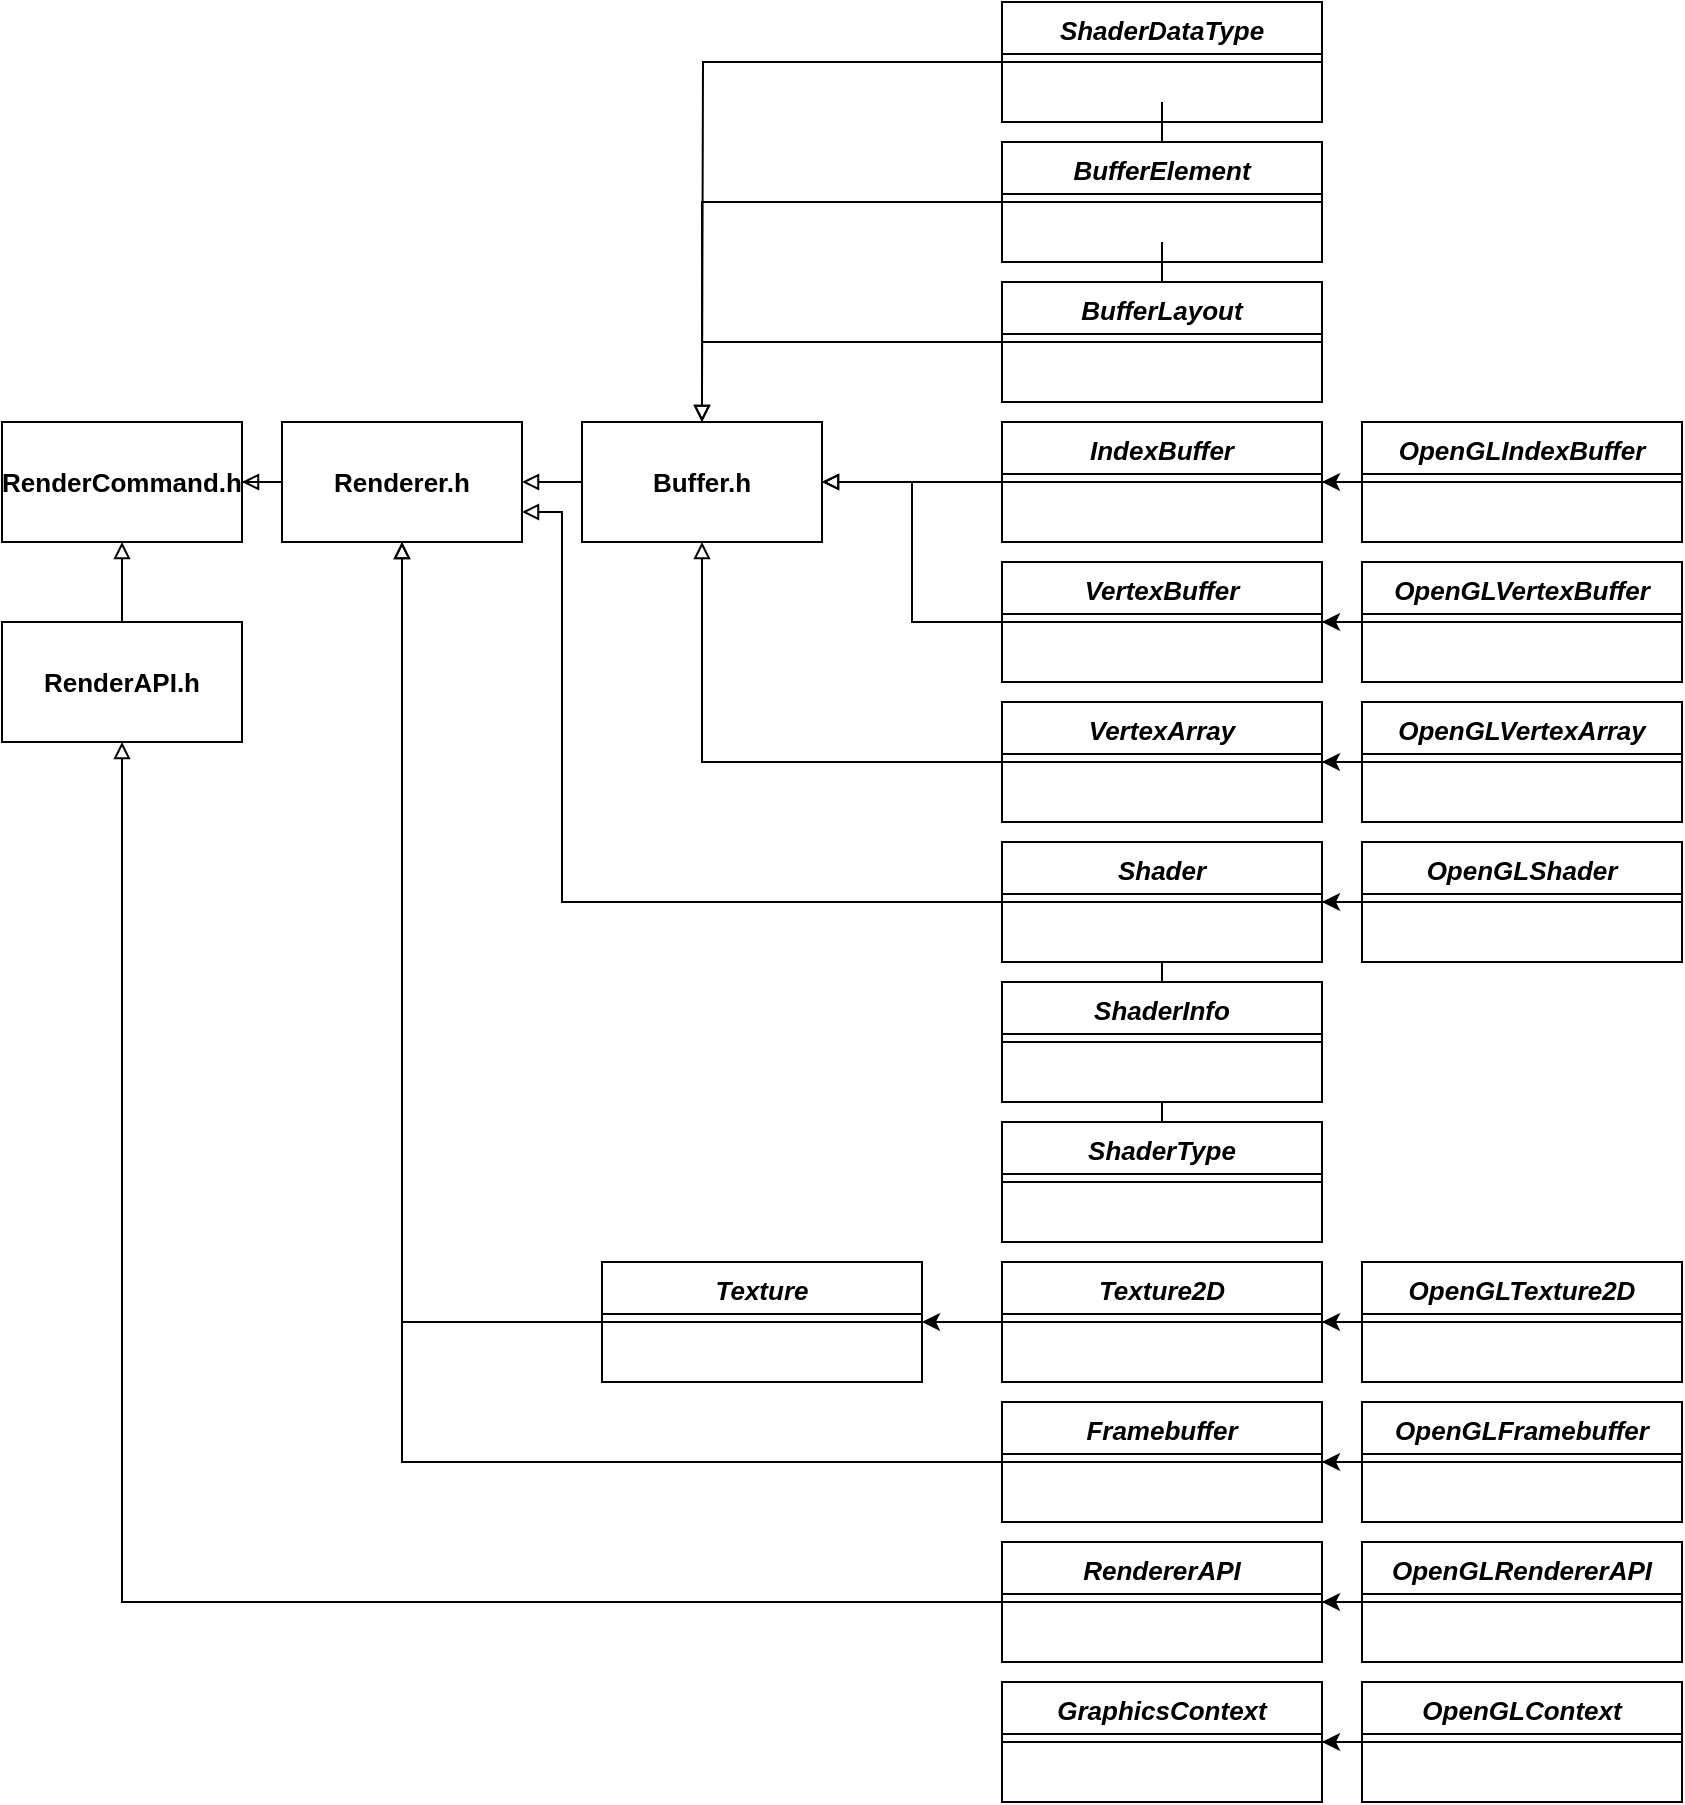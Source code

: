 <mxfile version="21.2.8" type="device">
  <diagram id="C5RBs43oDa-KdzZeNtuy" name="Page-1">
    <mxGraphModel dx="1643" dy="1654" grid="1" gridSize="10" guides="1" tooltips="1" connect="1" arrows="1" fold="1" page="1" pageScale="1" pageWidth="827" pageHeight="1169" math="0" shadow="0">
      <root>
        <mxCell id="WIyWlLk6GJQsqaUBKTNV-0" />
        <mxCell id="WIyWlLk6GJQsqaUBKTNV-1" parent="WIyWlLk6GJQsqaUBKTNV-0" />
        <mxCell id="Zv74qjreSDfRrzPnSEvp-55" style="edgeStyle=orthogonalEdgeStyle;rounded=0;orthogonalLoop=1;jettySize=auto;html=1;entryX=1;entryY=0.5;entryDx=0;entryDy=0;fontStyle=1;fontSize=13;" edge="1" parent="WIyWlLk6GJQsqaUBKTNV-1" source="zkfFHV4jXpPFQw0GAbJ--0" target="Zv74qjreSDfRrzPnSEvp-50">
          <mxGeometry relative="1" as="geometry" />
        </mxCell>
        <mxCell id="zkfFHV4jXpPFQw0GAbJ--0" value="OpenGLVertexBuffer" style="swimlane;fontStyle=3;align=center;verticalAlign=top;childLayout=stackLayout;horizontal=1;startSize=26;horizontalStack=0;resizeParent=1;resizeLast=0;collapsible=1;marginBottom=0;rounded=0;shadow=0;strokeWidth=1;fontSize=13;" parent="WIyWlLk6GJQsqaUBKTNV-1" vertex="1">
          <mxGeometry x="540" y="160" width="160" height="60" as="geometry">
            <mxRectangle x="230" y="140" width="160" height="26" as="alternateBounds" />
          </mxGeometry>
        </mxCell>
        <mxCell id="zkfFHV4jXpPFQw0GAbJ--4" value="" style="line;html=1;strokeWidth=1;align=left;verticalAlign=middle;spacingTop=-1;spacingLeft=3;spacingRight=3;rotatable=0;labelPosition=right;points=[];portConstraint=eastwest;fontStyle=1;fontSize=13;" parent="zkfFHV4jXpPFQw0GAbJ--0" vertex="1">
          <mxGeometry y="26" width="160" height="8" as="geometry" />
        </mxCell>
        <mxCell id="Zv74qjreSDfRrzPnSEvp-5" value="OpenGLContext" style="swimlane;fontStyle=3;align=center;verticalAlign=top;childLayout=stackLayout;horizontal=1;startSize=26;horizontalStack=0;resizeParent=1;resizeLast=0;collapsible=1;marginBottom=0;rounded=0;shadow=0;strokeWidth=1;fontSize=13;" vertex="1" parent="WIyWlLk6GJQsqaUBKTNV-1">
          <mxGeometry x="540" y="720" width="160" height="60" as="geometry">
            <mxRectangle x="230" y="140" width="160" height="26" as="alternateBounds" />
          </mxGeometry>
        </mxCell>
        <mxCell id="Zv74qjreSDfRrzPnSEvp-6" value="" style="line;html=1;strokeWidth=1;align=left;verticalAlign=middle;spacingTop=-1;spacingLeft=3;spacingRight=3;rotatable=0;labelPosition=right;points=[];portConstraint=eastwest;fontStyle=1;fontSize=13;" vertex="1" parent="Zv74qjreSDfRrzPnSEvp-5">
          <mxGeometry y="26" width="160" height="8" as="geometry" />
        </mxCell>
        <mxCell id="Zv74qjreSDfRrzPnSEvp-33" value="" style="edgeStyle=orthogonalEdgeStyle;rounded=0;orthogonalLoop=1;jettySize=auto;html=1;fontStyle=1;fontSize=13;" edge="1" parent="WIyWlLk6GJQsqaUBKTNV-1" source="Zv74qjreSDfRrzPnSEvp-7" target="Zv74qjreSDfRrzPnSEvp-22">
          <mxGeometry relative="1" as="geometry" />
        </mxCell>
        <mxCell id="Zv74qjreSDfRrzPnSEvp-7" value="OpenGLFramebuffer" style="swimlane;fontStyle=3;align=center;verticalAlign=top;childLayout=stackLayout;horizontal=1;startSize=26;horizontalStack=0;resizeParent=1;resizeLast=0;collapsible=1;marginBottom=0;rounded=0;shadow=0;strokeWidth=1;fontSize=13;" vertex="1" parent="WIyWlLk6GJQsqaUBKTNV-1">
          <mxGeometry x="540" y="580" width="160" height="60" as="geometry">
            <mxRectangle x="230" y="140" width="160" height="26" as="alternateBounds" />
          </mxGeometry>
        </mxCell>
        <mxCell id="Zv74qjreSDfRrzPnSEvp-8" value="" style="line;html=1;strokeWidth=1;align=left;verticalAlign=middle;spacingTop=-1;spacingLeft=3;spacingRight=3;rotatable=0;labelPosition=right;points=[];portConstraint=eastwest;fontStyle=1;fontSize=13;" vertex="1" parent="Zv74qjreSDfRrzPnSEvp-7">
          <mxGeometry y="26" width="160" height="8" as="geometry" />
        </mxCell>
        <mxCell id="Zv74qjreSDfRrzPnSEvp-34" value="" style="edgeStyle=orthogonalEdgeStyle;rounded=0;orthogonalLoop=1;jettySize=auto;html=1;fontStyle=1;fontSize=13;" edge="1" parent="WIyWlLk6GJQsqaUBKTNV-1" source="Zv74qjreSDfRrzPnSEvp-9" target="Zv74qjreSDfRrzPnSEvp-24">
          <mxGeometry relative="1" as="geometry" />
        </mxCell>
        <mxCell id="Zv74qjreSDfRrzPnSEvp-9" value="OpenGLRendererAPI" style="swimlane;fontStyle=3;align=center;verticalAlign=top;childLayout=stackLayout;horizontal=1;startSize=26;horizontalStack=0;resizeParent=1;resizeLast=0;collapsible=1;marginBottom=0;rounded=0;shadow=0;strokeWidth=1;fontSize=13;" vertex="1" parent="WIyWlLk6GJQsqaUBKTNV-1">
          <mxGeometry x="540" y="650" width="160" height="60" as="geometry">
            <mxRectangle x="230" y="140" width="160" height="26" as="alternateBounds" />
          </mxGeometry>
        </mxCell>
        <mxCell id="Zv74qjreSDfRrzPnSEvp-10" value="" style="line;html=1;strokeWidth=1;align=left;verticalAlign=middle;spacingTop=-1;spacingLeft=3;spacingRight=3;rotatable=0;labelPosition=right;points=[];portConstraint=eastwest;fontStyle=1;fontSize=13;" vertex="1" parent="Zv74qjreSDfRrzPnSEvp-9">
          <mxGeometry y="26" width="160" height="8" as="geometry" />
        </mxCell>
        <mxCell id="Zv74qjreSDfRrzPnSEvp-35" value="" style="edgeStyle=orthogonalEdgeStyle;rounded=0;orthogonalLoop=1;jettySize=auto;html=1;fontStyle=1;fontSize=13;" edge="1" parent="WIyWlLk6GJQsqaUBKTNV-1" source="Zv74qjreSDfRrzPnSEvp-11" target="Zv74qjreSDfRrzPnSEvp-26">
          <mxGeometry relative="1" as="geometry" />
        </mxCell>
        <mxCell id="Zv74qjreSDfRrzPnSEvp-11" value="OpenGLShader" style="swimlane;fontStyle=3;align=center;verticalAlign=top;childLayout=stackLayout;horizontal=1;startSize=26;horizontalStack=0;resizeParent=1;resizeLast=0;collapsible=1;marginBottom=0;rounded=0;shadow=0;strokeWidth=1;fontSize=13;" vertex="1" parent="WIyWlLk6GJQsqaUBKTNV-1">
          <mxGeometry x="540" y="300" width="160" height="60" as="geometry">
            <mxRectangle x="230" y="140" width="160" height="26" as="alternateBounds" />
          </mxGeometry>
        </mxCell>
        <mxCell id="Zv74qjreSDfRrzPnSEvp-12" value="" style="line;html=1;strokeWidth=1;align=left;verticalAlign=middle;spacingTop=-1;spacingLeft=3;spacingRight=3;rotatable=0;labelPosition=right;points=[];portConstraint=eastwest;fontStyle=1;fontSize=13;" vertex="1" parent="Zv74qjreSDfRrzPnSEvp-11">
          <mxGeometry y="26" width="160" height="8" as="geometry" />
        </mxCell>
        <mxCell id="Zv74qjreSDfRrzPnSEvp-36" value="" style="edgeStyle=orthogonalEdgeStyle;rounded=0;orthogonalLoop=1;jettySize=auto;html=1;fontStyle=1;fontSize=13;" edge="1" parent="WIyWlLk6GJQsqaUBKTNV-1" source="Zv74qjreSDfRrzPnSEvp-13" target="Zv74qjreSDfRrzPnSEvp-28">
          <mxGeometry relative="1" as="geometry" />
        </mxCell>
        <mxCell id="Zv74qjreSDfRrzPnSEvp-13" value="OpenGLTexture2D" style="swimlane;fontStyle=3;align=center;verticalAlign=top;childLayout=stackLayout;horizontal=1;startSize=26;horizontalStack=0;resizeParent=1;resizeLast=0;collapsible=1;marginBottom=0;rounded=0;shadow=0;strokeWidth=1;fontSize=13;" vertex="1" parent="WIyWlLk6GJQsqaUBKTNV-1">
          <mxGeometry x="540" y="510" width="160" height="60" as="geometry">
            <mxRectangle x="230" y="140" width="160" height="26" as="alternateBounds" />
          </mxGeometry>
        </mxCell>
        <mxCell id="Zv74qjreSDfRrzPnSEvp-14" value="" style="line;html=1;strokeWidth=1;align=left;verticalAlign=middle;spacingTop=-1;spacingLeft=3;spacingRight=3;rotatable=0;labelPosition=right;points=[];portConstraint=eastwest;fontStyle=1;fontSize=13;" vertex="1" parent="Zv74qjreSDfRrzPnSEvp-13">
          <mxGeometry y="26" width="160" height="8" as="geometry" />
        </mxCell>
        <mxCell id="Zv74qjreSDfRrzPnSEvp-37" value="" style="edgeStyle=orthogonalEdgeStyle;rounded=0;orthogonalLoop=1;jettySize=auto;html=1;fontStyle=1;fontSize=13;" edge="1" parent="WIyWlLk6GJQsqaUBKTNV-1" source="Zv74qjreSDfRrzPnSEvp-15" target="Zv74qjreSDfRrzPnSEvp-30">
          <mxGeometry relative="1" as="geometry" />
        </mxCell>
        <mxCell id="Zv74qjreSDfRrzPnSEvp-15" value="OpenGLVertexArray" style="swimlane;fontStyle=3;align=center;verticalAlign=top;childLayout=stackLayout;horizontal=1;startSize=26;horizontalStack=0;resizeParent=1;resizeLast=0;collapsible=1;marginBottom=0;rounded=0;shadow=0;strokeWidth=1;fontSize=13;" vertex="1" parent="WIyWlLk6GJQsqaUBKTNV-1">
          <mxGeometry x="540" y="230" width="160" height="60" as="geometry">
            <mxRectangle x="230" y="140" width="160" height="26" as="alternateBounds" />
          </mxGeometry>
        </mxCell>
        <mxCell id="Zv74qjreSDfRrzPnSEvp-16" value="" style="line;html=1;strokeWidth=1;align=left;verticalAlign=middle;spacingTop=-1;spacingLeft=3;spacingRight=3;rotatable=0;labelPosition=right;points=[];portConstraint=eastwest;fontStyle=1;fontSize=13;" vertex="1" parent="Zv74qjreSDfRrzPnSEvp-15">
          <mxGeometry y="26" width="160" height="8" as="geometry" />
        </mxCell>
        <mxCell id="Zv74qjreSDfRrzPnSEvp-19" value="GraphicsContext" style="swimlane;fontStyle=3;align=center;verticalAlign=top;childLayout=stackLayout;horizontal=1;startSize=26;horizontalStack=0;resizeParent=1;resizeLast=0;collapsible=1;marginBottom=0;rounded=0;shadow=0;strokeWidth=1;fontSize=13;" vertex="1" parent="WIyWlLk6GJQsqaUBKTNV-1">
          <mxGeometry x="360" y="720" width="160" height="60" as="geometry">
            <mxRectangle x="230" y="140" width="160" height="26" as="alternateBounds" />
          </mxGeometry>
        </mxCell>
        <mxCell id="Zv74qjreSDfRrzPnSEvp-20" value="" style="line;html=1;strokeWidth=1;align=left;verticalAlign=middle;spacingTop=-1;spacingLeft=3;spacingRight=3;rotatable=0;labelPosition=right;points=[];portConstraint=eastwest;fontStyle=1;fontSize=13;" vertex="1" parent="Zv74qjreSDfRrzPnSEvp-19">
          <mxGeometry y="26" width="160" height="8" as="geometry" />
        </mxCell>
        <mxCell id="Zv74qjreSDfRrzPnSEvp-109" style="edgeStyle=orthogonalEdgeStyle;rounded=0;orthogonalLoop=1;jettySize=auto;html=1;entryX=0.5;entryY=1;entryDx=0;entryDy=0;endArrow=block;endFill=0;fontStyle=1;fontSize=13;" edge="1" parent="WIyWlLk6GJQsqaUBKTNV-1" source="Zv74qjreSDfRrzPnSEvp-21" target="Zv74qjreSDfRrzPnSEvp-87">
          <mxGeometry relative="1" as="geometry" />
        </mxCell>
        <mxCell id="Zv74qjreSDfRrzPnSEvp-21" value="Framebuffer" style="swimlane;fontStyle=3;align=center;verticalAlign=top;childLayout=stackLayout;horizontal=1;startSize=26;horizontalStack=0;resizeParent=1;resizeLast=0;collapsible=1;marginBottom=0;rounded=0;shadow=0;strokeWidth=1;fontSize=13;" vertex="1" parent="WIyWlLk6GJQsqaUBKTNV-1">
          <mxGeometry x="360" y="580" width="160" height="60" as="geometry">
            <mxRectangle x="230" y="140" width="160" height="26" as="alternateBounds" />
          </mxGeometry>
        </mxCell>
        <mxCell id="Zv74qjreSDfRrzPnSEvp-22" value="" style="line;html=1;strokeWidth=1;align=left;verticalAlign=middle;spacingTop=-1;spacingLeft=3;spacingRight=3;rotatable=0;labelPosition=right;points=[];portConstraint=eastwest;fontStyle=1;fontSize=13;" vertex="1" parent="Zv74qjreSDfRrzPnSEvp-21">
          <mxGeometry y="26" width="160" height="8" as="geometry" />
        </mxCell>
        <mxCell id="Zv74qjreSDfRrzPnSEvp-114" style="edgeStyle=orthogonalEdgeStyle;rounded=0;orthogonalLoop=1;jettySize=auto;html=1;entryX=0.5;entryY=1;entryDx=0;entryDy=0;endArrow=block;endFill=0;fontStyle=1;fontSize=13;" edge="1" parent="WIyWlLk6GJQsqaUBKTNV-1" source="Zv74qjreSDfRrzPnSEvp-23" target="Zv74qjreSDfRrzPnSEvp-112">
          <mxGeometry relative="1" as="geometry" />
        </mxCell>
        <mxCell id="Zv74qjreSDfRrzPnSEvp-23" value="RendererAPI" style="swimlane;fontStyle=3;align=center;verticalAlign=top;childLayout=stackLayout;horizontal=1;startSize=26;horizontalStack=0;resizeParent=1;resizeLast=0;collapsible=1;marginBottom=0;rounded=0;shadow=0;strokeWidth=1;fontSize=13;" vertex="1" parent="WIyWlLk6GJQsqaUBKTNV-1">
          <mxGeometry x="360" y="650" width="160" height="60" as="geometry">
            <mxRectangle x="230" y="140" width="160" height="26" as="alternateBounds" />
          </mxGeometry>
        </mxCell>
        <mxCell id="Zv74qjreSDfRrzPnSEvp-24" value="" style="line;html=1;strokeWidth=1;align=left;verticalAlign=middle;spacingTop=-1;spacingLeft=3;spacingRight=3;rotatable=0;labelPosition=right;points=[];portConstraint=eastwest;fontStyle=1;fontSize=13;" vertex="1" parent="Zv74qjreSDfRrzPnSEvp-23">
          <mxGeometry y="26" width="160" height="8" as="geometry" />
        </mxCell>
        <mxCell id="Zv74qjreSDfRrzPnSEvp-91" style="edgeStyle=orthogonalEdgeStyle;rounded=0;orthogonalLoop=1;jettySize=auto;html=1;entryX=1;entryY=0.75;entryDx=0;entryDy=0;endArrow=block;endFill=0;fontStyle=1;fontSize=13;" edge="1" parent="WIyWlLk6GJQsqaUBKTNV-1" source="Zv74qjreSDfRrzPnSEvp-25" target="Zv74qjreSDfRrzPnSEvp-87">
          <mxGeometry relative="1" as="geometry">
            <Array as="points">
              <mxPoint x="140" y="330" />
              <mxPoint x="140" y="135" />
            </Array>
          </mxGeometry>
        </mxCell>
        <mxCell id="Zv74qjreSDfRrzPnSEvp-25" value="Shader" style="swimlane;fontStyle=3;align=center;verticalAlign=top;childLayout=stackLayout;horizontal=1;startSize=26;horizontalStack=0;resizeParent=1;resizeLast=0;collapsible=1;marginBottom=0;rounded=0;shadow=0;strokeWidth=1;fontSize=13;" vertex="1" parent="WIyWlLk6GJQsqaUBKTNV-1">
          <mxGeometry x="360" y="300" width="160" height="60" as="geometry">
            <mxRectangle x="230" y="140" width="160" height="26" as="alternateBounds" />
          </mxGeometry>
        </mxCell>
        <mxCell id="Zv74qjreSDfRrzPnSEvp-26" value="" style="line;html=1;strokeWidth=1;align=left;verticalAlign=middle;spacingTop=-1;spacingLeft=3;spacingRight=3;rotatable=0;labelPosition=right;points=[];portConstraint=eastwest;fontStyle=1;fontSize=13;" vertex="1" parent="Zv74qjreSDfRrzPnSEvp-25">
          <mxGeometry y="26" width="160" height="8" as="geometry" />
        </mxCell>
        <mxCell id="Zv74qjreSDfRrzPnSEvp-79" value="" style="edgeStyle=orthogonalEdgeStyle;rounded=0;orthogonalLoop=1;jettySize=auto;html=1;fontStyle=1;fontSize=13;" edge="1" parent="WIyWlLk6GJQsqaUBKTNV-1" source="Zv74qjreSDfRrzPnSEvp-27" target="Zv74qjreSDfRrzPnSEvp-77">
          <mxGeometry relative="1" as="geometry" />
        </mxCell>
        <mxCell id="Zv74qjreSDfRrzPnSEvp-27" value="Texture2D" style="swimlane;fontStyle=3;align=center;verticalAlign=top;childLayout=stackLayout;horizontal=1;startSize=26;horizontalStack=0;resizeParent=1;resizeLast=0;collapsible=1;marginBottom=0;rounded=0;shadow=0;strokeWidth=1;fontSize=13;" vertex="1" parent="WIyWlLk6GJQsqaUBKTNV-1">
          <mxGeometry x="360" y="510" width="160" height="60" as="geometry">
            <mxRectangle x="230" y="140" width="160" height="26" as="alternateBounds" />
          </mxGeometry>
        </mxCell>
        <mxCell id="Zv74qjreSDfRrzPnSEvp-28" value="" style="line;html=1;strokeWidth=1;align=left;verticalAlign=middle;spacingTop=-1;spacingLeft=3;spacingRight=3;rotatable=0;labelPosition=right;points=[];portConstraint=eastwest;fontStyle=1;fontSize=13;" vertex="1" parent="Zv74qjreSDfRrzPnSEvp-27">
          <mxGeometry y="26" width="160" height="8" as="geometry" />
        </mxCell>
        <mxCell id="Zv74qjreSDfRrzPnSEvp-83" style="edgeStyle=orthogonalEdgeStyle;rounded=0;orthogonalLoop=1;jettySize=auto;html=1;entryX=0.5;entryY=1;entryDx=0;entryDy=0;endArrow=block;endFill=0;fontStyle=1;fontSize=13;" edge="1" parent="WIyWlLk6GJQsqaUBKTNV-1" source="Zv74qjreSDfRrzPnSEvp-29" target="Zv74qjreSDfRrzPnSEvp-62">
          <mxGeometry relative="1" as="geometry" />
        </mxCell>
        <mxCell id="Zv74qjreSDfRrzPnSEvp-29" value="VertexArray" style="swimlane;fontStyle=3;align=center;verticalAlign=top;childLayout=stackLayout;horizontal=1;startSize=26;horizontalStack=0;resizeParent=1;resizeLast=0;collapsible=1;marginBottom=0;rounded=0;shadow=0;strokeWidth=1;fontSize=13;" vertex="1" parent="WIyWlLk6GJQsqaUBKTNV-1">
          <mxGeometry x="360" y="230" width="160" height="60" as="geometry">
            <mxRectangle x="230" y="140" width="160" height="26" as="alternateBounds" />
          </mxGeometry>
        </mxCell>
        <mxCell id="Zv74qjreSDfRrzPnSEvp-30" value="" style="line;html=1;strokeWidth=1;align=left;verticalAlign=middle;spacingTop=-1;spacingLeft=3;spacingRight=3;rotatable=0;labelPosition=right;points=[];portConstraint=eastwest;fontStyle=1;fontSize=13;" vertex="1" parent="Zv74qjreSDfRrzPnSEvp-29">
          <mxGeometry y="26" width="160" height="8" as="geometry" />
        </mxCell>
        <mxCell id="Zv74qjreSDfRrzPnSEvp-32" value="" style="edgeStyle=orthogonalEdgeStyle;rounded=0;orthogonalLoop=1;jettySize=auto;html=1;fontStyle=1;fontSize=13;" edge="1" parent="WIyWlLk6GJQsqaUBKTNV-1" source="Zv74qjreSDfRrzPnSEvp-6" target="Zv74qjreSDfRrzPnSEvp-20">
          <mxGeometry relative="1" as="geometry" />
        </mxCell>
        <mxCell id="Zv74qjreSDfRrzPnSEvp-47" value="OpenGLIndexBuffer" style="swimlane;fontStyle=3;align=center;verticalAlign=top;childLayout=stackLayout;horizontal=1;startSize=26;horizontalStack=0;resizeParent=1;resizeLast=0;collapsible=1;marginBottom=0;rounded=0;shadow=0;strokeWidth=1;fontSize=13;" vertex="1" parent="WIyWlLk6GJQsqaUBKTNV-1">
          <mxGeometry x="540" y="90" width="160" height="60" as="geometry">
            <mxRectangle x="230" y="140" width="160" height="26" as="alternateBounds" />
          </mxGeometry>
        </mxCell>
        <mxCell id="Zv74qjreSDfRrzPnSEvp-48" value="" style="line;html=1;strokeWidth=1;align=left;verticalAlign=middle;spacingTop=-1;spacingLeft=3;spacingRight=3;rotatable=0;labelPosition=right;points=[];portConstraint=eastwest;fontStyle=1;fontSize=13;" vertex="1" parent="Zv74qjreSDfRrzPnSEvp-47">
          <mxGeometry y="26" width="160" height="8" as="geometry" />
        </mxCell>
        <mxCell id="Zv74qjreSDfRrzPnSEvp-57" style="edgeStyle=orthogonalEdgeStyle;rounded=0;orthogonalLoop=1;jettySize=auto;html=1;entryX=1;entryY=0.5;entryDx=0;entryDy=0;endArrow=block;endFill=0;fontStyle=1;fontSize=13;" edge="1" parent="WIyWlLk6GJQsqaUBKTNV-1" source="Zv74qjreSDfRrzPnSEvp-50" target="Zv74qjreSDfRrzPnSEvp-62">
          <mxGeometry relative="1" as="geometry">
            <mxPoint x="290" y="120" as="targetPoint" />
          </mxGeometry>
        </mxCell>
        <mxCell id="Zv74qjreSDfRrzPnSEvp-50" value="VertexBuffer" style="swimlane;fontStyle=3;align=center;verticalAlign=top;childLayout=stackLayout;horizontal=1;startSize=26;horizontalStack=0;resizeParent=1;resizeLast=0;collapsible=1;marginBottom=0;rounded=0;shadow=0;strokeWidth=1;fontSize=13;" vertex="1" parent="WIyWlLk6GJQsqaUBKTNV-1">
          <mxGeometry x="360" y="160" width="160" height="60" as="geometry">
            <mxRectangle x="230" y="140" width="160" height="26" as="alternateBounds" />
          </mxGeometry>
        </mxCell>
        <mxCell id="Zv74qjreSDfRrzPnSEvp-51" value="" style="line;html=1;strokeWidth=1;align=left;verticalAlign=middle;spacingTop=-1;spacingLeft=3;spacingRight=3;rotatable=0;labelPosition=right;points=[];portConstraint=eastwest;fontStyle=1;fontSize=13;" vertex="1" parent="Zv74qjreSDfRrzPnSEvp-50">
          <mxGeometry y="26" width="160" height="8" as="geometry" />
        </mxCell>
        <mxCell id="Zv74qjreSDfRrzPnSEvp-54" value="" style="edgeStyle=orthogonalEdgeStyle;rounded=0;orthogonalLoop=1;jettySize=auto;html=1;entryX=1;entryY=0.5;entryDx=0;entryDy=0;fontStyle=1;fontSize=13;" edge="1" parent="WIyWlLk6GJQsqaUBKTNV-1" source="Zv74qjreSDfRrzPnSEvp-47" target="Zv74qjreSDfRrzPnSEvp-52">
          <mxGeometry relative="1" as="geometry">
            <mxPoint x="540" y="190" as="sourcePoint" />
            <mxPoint x="290" y="120" as="targetPoint" />
          </mxGeometry>
        </mxCell>
        <mxCell id="Zv74qjreSDfRrzPnSEvp-58" style="edgeStyle=orthogonalEdgeStyle;rounded=0;orthogonalLoop=1;jettySize=auto;html=1;entryX=1;entryY=0.5;entryDx=0;entryDy=0;endArrow=block;endFill=0;fontStyle=1;fontSize=13;" edge="1" parent="WIyWlLk6GJQsqaUBKTNV-1" source="Zv74qjreSDfRrzPnSEvp-52" target="Zv74qjreSDfRrzPnSEvp-62">
          <mxGeometry relative="1" as="geometry">
            <mxPoint x="290" y="120" as="targetPoint" />
          </mxGeometry>
        </mxCell>
        <mxCell id="Zv74qjreSDfRrzPnSEvp-52" value="IndexBuffer" style="swimlane;fontStyle=3;align=center;verticalAlign=top;childLayout=stackLayout;horizontal=1;startSize=26;horizontalStack=0;resizeParent=1;resizeLast=0;collapsible=1;marginBottom=0;rounded=0;shadow=0;strokeWidth=1;fontSize=13;" vertex="1" parent="WIyWlLk6GJQsqaUBKTNV-1">
          <mxGeometry x="360" y="90" width="160" height="60" as="geometry">
            <mxRectangle x="230" y="140" width="160" height="26" as="alternateBounds" />
          </mxGeometry>
        </mxCell>
        <mxCell id="Zv74qjreSDfRrzPnSEvp-53" value="" style="line;html=1;strokeWidth=1;align=left;verticalAlign=middle;spacingTop=-1;spacingLeft=3;spacingRight=3;rotatable=0;labelPosition=right;points=[];portConstraint=eastwest;fontStyle=1;fontSize=13;" vertex="1" parent="Zv74qjreSDfRrzPnSEvp-52">
          <mxGeometry y="26" width="160" height="8" as="geometry" />
        </mxCell>
        <mxCell id="Zv74qjreSDfRrzPnSEvp-61" style="edgeStyle=orthogonalEdgeStyle;rounded=0;orthogonalLoop=1;jettySize=auto;html=1;endArrow=block;endFill=0;fontStyle=1;fontSize=13;" edge="1" parent="WIyWlLk6GJQsqaUBKTNV-1" source="Zv74qjreSDfRrzPnSEvp-59">
          <mxGeometry relative="1" as="geometry">
            <mxPoint x="210" y="90" as="targetPoint" />
            <Array as="points">
              <mxPoint x="210" y="50" />
            </Array>
          </mxGeometry>
        </mxCell>
        <mxCell id="Zv74qjreSDfRrzPnSEvp-65" value="" style="edgeStyle=orthogonalEdgeStyle;rounded=0;orthogonalLoop=1;jettySize=auto;html=1;endArrow=none;endFill=0;fontStyle=1;fontSize=13;" edge="1" parent="WIyWlLk6GJQsqaUBKTNV-1" source="Zv74qjreSDfRrzPnSEvp-59" target="Zv74qjreSDfRrzPnSEvp-63">
          <mxGeometry relative="1" as="geometry" />
        </mxCell>
        <mxCell id="Zv74qjreSDfRrzPnSEvp-59" value="BufferLayout" style="swimlane;fontStyle=3;align=center;verticalAlign=top;childLayout=stackLayout;horizontal=1;startSize=26;horizontalStack=0;resizeParent=1;resizeLast=0;collapsible=1;marginBottom=0;rounded=0;shadow=0;strokeWidth=1;fontSize=13;" vertex="1" parent="WIyWlLk6GJQsqaUBKTNV-1">
          <mxGeometry x="360" y="20" width="160" height="60" as="geometry">
            <mxRectangle x="230" y="140" width="160" height="26" as="alternateBounds" />
          </mxGeometry>
        </mxCell>
        <mxCell id="Zv74qjreSDfRrzPnSEvp-60" value="" style="line;html=1;strokeWidth=1;align=left;verticalAlign=middle;spacingTop=-1;spacingLeft=3;spacingRight=3;rotatable=0;labelPosition=right;points=[];portConstraint=eastwest;fontStyle=1;fontSize=13;" vertex="1" parent="Zv74qjreSDfRrzPnSEvp-59">
          <mxGeometry y="26" width="160" height="8" as="geometry" />
        </mxCell>
        <mxCell id="Zv74qjreSDfRrzPnSEvp-89" value="" style="edgeStyle=orthogonalEdgeStyle;rounded=0;orthogonalLoop=1;jettySize=auto;html=1;endArrow=block;endFill=0;fontStyle=1;fontSize=13;" edge="1" parent="WIyWlLk6GJQsqaUBKTNV-1" source="Zv74qjreSDfRrzPnSEvp-62" target="Zv74qjreSDfRrzPnSEvp-87">
          <mxGeometry relative="1" as="geometry" />
        </mxCell>
        <mxCell id="Zv74qjreSDfRrzPnSEvp-62" value="Buffer.h" style="rounded=0;whiteSpace=wrap;html=1;fontStyle=1;fontSize=13;" vertex="1" parent="WIyWlLk6GJQsqaUBKTNV-1">
          <mxGeometry x="150" y="90" width="120" height="60" as="geometry" />
        </mxCell>
        <mxCell id="Zv74qjreSDfRrzPnSEvp-68" value="" style="edgeStyle=orthogonalEdgeStyle;rounded=0;orthogonalLoop=1;jettySize=auto;html=1;endArrow=none;endFill=0;fontStyle=1;fontSize=13;" edge="1" parent="WIyWlLk6GJQsqaUBKTNV-1" source="Zv74qjreSDfRrzPnSEvp-63" target="Zv74qjreSDfRrzPnSEvp-66">
          <mxGeometry relative="1" as="geometry" />
        </mxCell>
        <mxCell id="Zv74qjreSDfRrzPnSEvp-81" style="edgeStyle=orthogonalEdgeStyle;rounded=0;orthogonalLoop=1;jettySize=auto;html=1;entryX=0.5;entryY=0;entryDx=0;entryDy=0;endArrow=block;endFill=0;fontStyle=1;fontSize=13;" edge="1" parent="WIyWlLk6GJQsqaUBKTNV-1" source="Zv74qjreSDfRrzPnSEvp-63" target="Zv74qjreSDfRrzPnSEvp-62">
          <mxGeometry relative="1" as="geometry" />
        </mxCell>
        <mxCell id="Zv74qjreSDfRrzPnSEvp-63" value="BufferElement" style="swimlane;fontStyle=3;align=center;verticalAlign=top;childLayout=stackLayout;horizontal=1;startSize=26;horizontalStack=0;resizeParent=1;resizeLast=0;collapsible=1;marginBottom=0;rounded=0;shadow=0;strokeWidth=1;fontSize=13;" vertex="1" parent="WIyWlLk6GJQsqaUBKTNV-1">
          <mxGeometry x="360" y="-50" width="160" height="60" as="geometry">
            <mxRectangle x="230" y="140" width="160" height="26" as="alternateBounds" />
          </mxGeometry>
        </mxCell>
        <mxCell id="Zv74qjreSDfRrzPnSEvp-64" value="" style="line;html=1;strokeWidth=1;align=left;verticalAlign=middle;spacingTop=-1;spacingLeft=3;spacingRight=3;rotatable=0;labelPosition=right;points=[];portConstraint=eastwest;fontStyle=1;fontSize=13;" vertex="1" parent="Zv74qjreSDfRrzPnSEvp-63">
          <mxGeometry y="26" width="160" height="8" as="geometry" />
        </mxCell>
        <mxCell id="Zv74qjreSDfRrzPnSEvp-82" style="edgeStyle=orthogonalEdgeStyle;rounded=0;orthogonalLoop=1;jettySize=auto;html=1;endArrow=none;endFill=0;fontStyle=1;fontSize=13;" edge="1" parent="WIyWlLk6GJQsqaUBKTNV-1" source="Zv74qjreSDfRrzPnSEvp-66">
          <mxGeometry relative="1" as="geometry">
            <mxPoint x="210" y="80" as="targetPoint" />
          </mxGeometry>
        </mxCell>
        <mxCell id="Zv74qjreSDfRrzPnSEvp-66" value="ShaderDataType" style="swimlane;fontStyle=3;align=center;verticalAlign=top;childLayout=stackLayout;horizontal=1;startSize=26;horizontalStack=0;resizeParent=1;resizeLast=0;collapsible=1;marginBottom=0;rounded=0;shadow=0;strokeWidth=1;fontSize=13;" vertex="1" parent="WIyWlLk6GJQsqaUBKTNV-1">
          <mxGeometry x="360" y="-120" width="160" height="60" as="geometry">
            <mxRectangle x="230" y="140" width="160" height="26" as="alternateBounds" />
          </mxGeometry>
        </mxCell>
        <mxCell id="Zv74qjreSDfRrzPnSEvp-67" value="" style="line;html=1;strokeWidth=1;align=left;verticalAlign=middle;spacingTop=-1;spacingLeft=3;spacingRight=3;rotatable=0;labelPosition=right;points=[];portConstraint=eastwest;fontStyle=1;fontSize=13;" vertex="1" parent="Zv74qjreSDfRrzPnSEvp-66">
          <mxGeometry y="26" width="160" height="8" as="geometry" />
        </mxCell>
        <mxCell id="Zv74qjreSDfRrzPnSEvp-93" style="edgeStyle=orthogonalEdgeStyle;rounded=0;orthogonalLoop=1;jettySize=auto;html=1;entryX=0.5;entryY=1;entryDx=0;entryDy=0;endArrow=block;endFill=0;fontStyle=1;fontSize=13;" edge="1" parent="WIyWlLk6GJQsqaUBKTNV-1" source="Zv74qjreSDfRrzPnSEvp-77" target="Zv74qjreSDfRrzPnSEvp-87">
          <mxGeometry relative="1" as="geometry" />
        </mxCell>
        <mxCell id="Zv74qjreSDfRrzPnSEvp-77" value="Texture" style="swimlane;fontStyle=3;align=center;verticalAlign=top;childLayout=stackLayout;horizontal=1;startSize=26;horizontalStack=0;resizeParent=1;resizeLast=0;collapsible=1;marginBottom=0;rounded=0;shadow=0;strokeWidth=1;fontSize=13;" vertex="1" parent="WIyWlLk6GJQsqaUBKTNV-1">
          <mxGeometry x="160" y="510" width="160" height="60" as="geometry">
            <mxRectangle x="230" y="140" width="160" height="26" as="alternateBounds" />
          </mxGeometry>
        </mxCell>
        <mxCell id="Zv74qjreSDfRrzPnSEvp-78" value="" style="line;html=1;strokeWidth=1;align=left;verticalAlign=middle;spacingTop=-1;spacingLeft=3;spacingRight=3;rotatable=0;labelPosition=right;points=[];portConstraint=eastwest;fontStyle=1;fontSize=13;" vertex="1" parent="Zv74qjreSDfRrzPnSEvp-77">
          <mxGeometry y="26" width="160" height="8" as="geometry" />
        </mxCell>
        <mxCell id="Zv74qjreSDfRrzPnSEvp-106" style="edgeStyle=orthogonalEdgeStyle;rounded=0;orthogonalLoop=1;jettySize=auto;html=1;entryX=1;entryY=0.5;entryDx=0;entryDy=0;endArrow=block;endFill=0;fontStyle=1;fontSize=13;" edge="1" parent="WIyWlLk6GJQsqaUBKTNV-1" source="Zv74qjreSDfRrzPnSEvp-87" target="Zv74qjreSDfRrzPnSEvp-103">
          <mxGeometry relative="1" as="geometry" />
        </mxCell>
        <mxCell id="Zv74qjreSDfRrzPnSEvp-87" value="Renderer.h" style="rounded=0;whiteSpace=wrap;html=1;fontStyle=1;fontSize=13;" vertex="1" parent="WIyWlLk6GJQsqaUBKTNV-1">
          <mxGeometry y="90" width="120" height="60" as="geometry" />
        </mxCell>
        <mxCell id="Zv74qjreSDfRrzPnSEvp-96" value="ShaderInfo" style="swimlane;fontStyle=3;align=center;verticalAlign=top;childLayout=stackLayout;horizontal=1;startSize=26;horizontalStack=0;resizeParent=1;resizeLast=0;collapsible=1;marginBottom=0;rounded=0;shadow=0;strokeWidth=1;fontSize=13;" vertex="1" parent="WIyWlLk6GJQsqaUBKTNV-1">
          <mxGeometry x="360" y="370" width="160" height="60" as="geometry">
            <mxRectangle x="230" y="140" width="160" height="26" as="alternateBounds" />
          </mxGeometry>
        </mxCell>
        <mxCell id="Zv74qjreSDfRrzPnSEvp-97" value="" style="line;html=1;strokeWidth=1;align=left;verticalAlign=middle;spacingTop=-1;spacingLeft=3;spacingRight=3;rotatable=0;labelPosition=right;points=[];portConstraint=eastwest;fontStyle=1;fontSize=13;" vertex="1" parent="Zv74qjreSDfRrzPnSEvp-96">
          <mxGeometry y="26" width="160" height="8" as="geometry" />
        </mxCell>
        <mxCell id="Zv74qjreSDfRrzPnSEvp-98" value="ShaderType" style="swimlane;fontStyle=3;align=center;verticalAlign=top;childLayout=stackLayout;horizontal=1;startSize=26;horizontalStack=0;resizeParent=1;resizeLast=0;collapsible=1;marginBottom=0;rounded=0;shadow=0;strokeWidth=1;fontSize=13;" vertex="1" parent="WIyWlLk6GJQsqaUBKTNV-1">
          <mxGeometry x="360" y="440" width="160" height="60" as="geometry">
            <mxRectangle x="230" y="140" width="160" height="26" as="alternateBounds" />
          </mxGeometry>
        </mxCell>
        <mxCell id="Zv74qjreSDfRrzPnSEvp-99" value="" style="line;html=1;strokeWidth=1;align=left;verticalAlign=middle;spacingTop=-1;spacingLeft=3;spacingRight=3;rotatable=0;labelPosition=right;points=[];portConstraint=eastwest;fontStyle=1;fontSize=13;" vertex="1" parent="Zv74qjreSDfRrzPnSEvp-98">
          <mxGeometry y="26" width="160" height="8" as="geometry" />
        </mxCell>
        <mxCell id="Zv74qjreSDfRrzPnSEvp-100" value="" style="endArrow=none;html=1;rounded=0;entryX=0.5;entryY=1;entryDx=0;entryDy=0;fontStyle=1;fontSize=13;" edge="1" parent="WIyWlLk6GJQsqaUBKTNV-1" source="Zv74qjreSDfRrzPnSEvp-96" target="Zv74qjreSDfRrzPnSEvp-25">
          <mxGeometry width="50" height="50" relative="1" as="geometry">
            <mxPoint x="320" y="360" as="sourcePoint" />
            <mxPoint x="370" y="310" as="targetPoint" />
          </mxGeometry>
        </mxCell>
        <mxCell id="Zv74qjreSDfRrzPnSEvp-101" value="" style="endArrow=none;html=1;rounded=0;entryX=0.5;entryY=1;entryDx=0;entryDy=0;exitX=0.5;exitY=0;exitDx=0;exitDy=0;fontStyle=1;fontSize=13;" edge="1" parent="WIyWlLk6GJQsqaUBKTNV-1" source="Zv74qjreSDfRrzPnSEvp-98" target="Zv74qjreSDfRrzPnSEvp-96">
          <mxGeometry width="50" height="50" relative="1" as="geometry">
            <mxPoint x="320" y="360" as="sourcePoint" />
            <mxPoint x="370" y="310" as="targetPoint" />
          </mxGeometry>
        </mxCell>
        <mxCell id="Zv74qjreSDfRrzPnSEvp-103" value="RenderCommand.h" style="rounded=0;whiteSpace=wrap;html=1;fontStyle=1;fontSize=13;" vertex="1" parent="WIyWlLk6GJQsqaUBKTNV-1">
          <mxGeometry x="-140" y="90" width="120" height="60" as="geometry" />
        </mxCell>
        <mxCell id="Zv74qjreSDfRrzPnSEvp-113" style="edgeStyle=orthogonalEdgeStyle;rounded=0;orthogonalLoop=1;jettySize=auto;html=1;entryX=0.5;entryY=1;entryDx=0;entryDy=0;endArrow=block;endFill=0;fontStyle=1;fontSize=13;" edge="1" parent="WIyWlLk6GJQsqaUBKTNV-1" source="Zv74qjreSDfRrzPnSEvp-112" target="Zv74qjreSDfRrzPnSEvp-103">
          <mxGeometry relative="1" as="geometry" />
        </mxCell>
        <mxCell id="Zv74qjreSDfRrzPnSEvp-112" value="RenderAPI.h" style="rounded=0;whiteSpace=wrap;html=1;fontStyle=1;fontSize=13;" vertex="1" parent="WIyWlLk6GJQsqaUBKTNV-1">
          <mxGeometry x="-140" y="190" width="120" height="60" as="geometry" />
        </mxCell>
      </root>
    </mxGraphModel>
  </diagram>
</mxfile>
